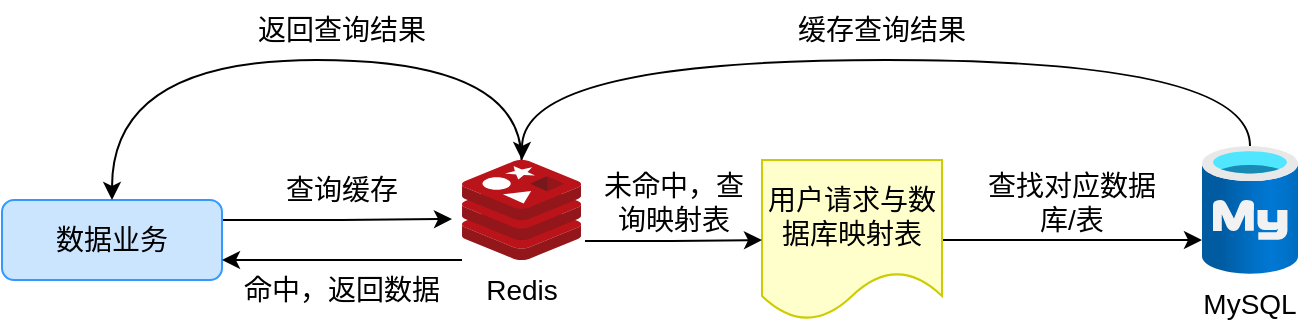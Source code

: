 <mxfile version="21.6.5" type="github">
  <diagram name="第 1 页" id="GnkSj-LzNojJqpakPW1N">
    <mxGraphModel dx="954" dy="653" grid="1" gridSize="10" guides="1" tooltips="1" connect="1" arrows="1" fold="1" page="1" pageScale="1" pageWidth="827" pageHeight="1169" math="0" shadow="0">
      <root>
        <mxCell id="0" />
        <mxCell id="1" parent="0" />
        <mxCell id="vedu_7hJKqRFqlAsW6-D-7" style="edgeStyle=orthogonalEdgeStyle;rounded=0;orthogonalLoop=1;jettySize=auto;html=1;exitX=1;exitY=0.25;exitDx=0;exitDy=0;entryX=-0.084;entryY=0.59;entryDx=0;entryDy=0;entryPerimeter=0;" edge="1" parent="1" source="vedu_7hJKqRFqlAsW6-D-1" target="vedu_7hJKqRFqlAsW6-D-2">
          <mxGeometry relative="1" as="geometry" />
        </mxCell>
        <mxCell id="vedu_7hJKqRFqlAsW6-D-1" value="&lt;font style=&quot;font-size: 14px;&quot;&gt;数据业务&lt;/font&gt;" style="rounded=1;whiteSpace=wrap;html=1;fillColor=#CCE5FF;strokeColor=#3399FF;" vertex="1" parent="1">
          <mxGeometry x="60" y="320" width="110" height="40" as="geometry" />
        </mxCell>
        <mxCell id="vedu_7hJKqRFqlAsW6-D-4" value="" style="group" vertex="1" connectable="0" parent="1">
          <mxGeometry x="290" y="300" width="60" height="80" as="geometry" />
        </mxCell>
        <mxCell id="vedu_7hJKqRFqlAsW6-D-2" value="" style="image;sketch=0;aspect=fixed;html=1;points=[];align=center;fontSize=12;image=img/lib/mscae/Cache_Redis_Product.svg;" vertex="1" parent="vedu_7hJKqRFqlAsW6-D-4">
          <mxGeometry width="59.52" height="50" as="geometry" />
        </mxCell>
        <mxCell id="vedu_7hJKqRFqlAsW6-D-3" value="&lt;font style=&quot;font-size: 14px;&quot;&gt;Redis&lt;/font&gt;" style="text;html=1;strokeColor=none;fillColor=none;align=center;verticalAlign=middle;whiteSpace=wrap;rounded=0;" vertex="1" parent="vedu_7hJKqRFqlAsW6-D-4">
          <mxGeometry y="50" width="60" height="30" as="geometry" />
        </mxCell>
        <mxCell id="vedu_7hJKqRFqlAsW6-D-6" value="&lt;font style=&quot;font-size: 14px;&quot;&gt;查询缓存&lt;/font&gt;" style="text;html=1;strokeColor=none;fillColor=none;align=center;verticalAlign=middle;whiteSpace=wrap;rounded=0;" vertex="1" parent="1">
          <mxGeometry x="200" y="300" width="60" height="30" as="geometry" />
        </mxCell>
        <mxCell id="vedu_7hJKqRFqlAsW6-D-8" value="&lt;font style=&quot;font-size: 14px;&quot;&gt;命中，返回数据&lt;/font&gt;" style="text;html=1;strokeColor=none;fillColor=none;align=center;verticalAlign=middle;whiteSpace=wrap;rounded=0;" vertex="1" parent="1">
          <mxGeometry x="180" y="350" width="100" height="30" as="geometry" />
        </mxCell>
        <mxCell id="vedu_7hJKqRFqlAsW6-D-11" style="edgeStyle=orthogonalEdgeStyle;rounded=0;orthogonalLoop=1;jettySize=auto;html=1;exitX=0;exitY=0;exitDx=0;exitDy=0;entryX=1;entryY=0.75;entryDx=0;entryDy=0;" edge="1" parent="1" source="vedu_7hJKqRFqlAsW6-D-3" target="vedu_7hJKqRFqlAsW6-D-1">
          <mxGeometry relative="1" as="geometry">
            <Array as="points">
              <mxPoint x="270" y="350" />
              <mxPoint x="270" y="350" />
            </Array>
          </mxGeometry>
        </mxCell>
        <mxCell id="vedu_7hJKqRFqlAsW6-D-26" style="edgeStyle=orthogonalEdgeStyle;rounded=0;orthogonalLoop=1;jettySize=auto;html=1;exitX=1;exitY=0.5;exitDx=0;exitDy=0;" edge="1" parent="1" source="vedu_7hJKqRFqlAsW6-D-13">
          <mxGeometry relative="1" as="geometry">
            <mxPoint x="660" y="340" as="targetPoint" />
          </mxGeometry>
        </mxCell>
        <mxCell id="vedu_7hJKqRFqlAsW6-D-13" value="&lt;font style=&quot;font-size: 14px;&quot;&gt;用户请求与数据库映射表&lt;/font&gt;" style="shape=document;whiteSpace=wrap;html=1;boundedLbl=1;fillColor=#FFFFCC;strokeColor=#CCCC00;" vertex="1" parent="1">
          <mxGeometry x="440" y="300" width="90" height="80" as="geometry" />
        </mxCell>
        <mxCell id="vedu_7hJKqRFqlAsW6-D-16" style="edgeStyle=orthogonalEdgeStyle;rounded=0;orthogonalLoop=1;jettySize=auto;html=1;exitX=1.033;exitY=0.81;exitDx=0;exitDy=0;exitPerimeter=0;" edge="1" parent="1" source="vedu_7hJKqRFqlAsW6-D-2" target="vedu_7hJKqRFqlAsW6-D-13">
          <mxGeometry relative="1" as="geometry" />
        </mxCell>
        <mxCell id="vedu_7hJKqRFqlAsW6-D-17" value="&lt;font style=&quot;font-size: 14px;&quot;&gt;未命中，查询映射表&lt;/font&gt;" style="text;html=1;strokeColor=none;fillColor=none;align=center;verticalAlign=middle;whiteSpace=wrap;rounded=0;" vertex="1" parent="1">
          <mxGeometry x="356" y="306" width="80" height="30" as="geometry" />
        </mxCell>
        <mxCell id="vedu_7hJKqRFqlAsW6-D-20" value="" style="group" vertex="1" connectable="0" parent="1">
          <mxGeometry x="654" y="293" width="60" height="94" as="geometry" />
        </mxCell>
        <mxCell id="vedu_7hJKqRFqlAsW6-D-18" value="" style="image;aspect=fixed;html=1;points=[];align=center;fontSize=12;image=img/lib/azure2/databases/Azure_Database_MySQL_Server.svg;" vertex="1" parent="vedu_7hJKqRFqlAsW6-D-20">
          <mxGeometry x="6" width="48" height="64" as="geometry" />
        </mxCell>
        <mxCell id="vedu_7hJKqRFqlAsW6-D-19" value="&lt;font style=&quot;font-size: 14px;&quot;&gt;MySQL&lt;/font&gt;" style="text;html=1;strokeColor=none;fillColor=none;align=center;verticalAlign=middle;whiteSpace=wrap;rounded=0;" vertex="1" parent="vedu_7hJKqRFqlAsW6-D-20">
          <mxGeometry y="64" width="60" height="30" as="geometry" />
        </mxCell>
        <mxCell id="vedu_7hJKqRFqlAsW6-D-27" value="&lt;font style=&quot;font-size: 14px;&quot;&gt;查找对应数据库/表&lt;/font&gt;" style="text;html=1;strokeColor=none;fillColor=none;align=center;verticalAlign=middle;whiteSpace=wrap;rounded=0;" vertex="1" parent="1">
          <mxGeometry x="550" y="306" width="90" height="30" as="geometry" />
        </mxCell>
        <mxCell id="vedu_7hJKqRFqlAsW6-D-29" value="&lt;font style=&quot;font-size: 14px;&quot;&gt;缓存查询结果&lt;/font&gt;" style="text;html=1;strokeColor=none;fillColor=none;align=center;verticalAlign=middle;whiteSpace=wrap;rounded=0;" vertex="1" parent="1">
          <mxGeometry x="450" y="220" width="100" height="30" as="geometry" />
        </mxCell>
        <mxCell id="vedu_7hJKqRFqlAsW6-D-31" value="&lt;font style=&quot;font-size: 14px;&quot;&gt;返回查询结果&lt;/font&gt;" style="text;html=1;strokeColor=none;fillColor=none;align=center;verticalAlign=middle;whiteSpace=wrap;rounded=0;" vertex="1" parent="1">
          <mxGeometry x="180" y="220" width="100" height="30" as="geometry" />
        </mxCell>
        <mxCell id="vedu_7hJKqRFqlAsW6-D-32" style="edgeStyle=orthogonalEdgeStyle;rounded=0;orthogonalLoop=1;jettySize=auto;html=1;entryX=0.5;entryY=0;entryDx=0;entryDy=0;curved=1;" edge="1" parent="1" source="vedu_7hJKqRFqlAsW6-D-2" target="vedu_7hJKqRFqlAsW6-D-1">
          <mxGeometry relative="1" as="geometry">
            <Array as="points">
              <mxPoint x="320" y="250" />
              <mxPoint x="115" y="250" />
            </Array>
          </mxGeometry>
        </mxCell>
        <mxCell id="vedu_7hJKqRFqlAsW6-D-34" style="edgeStyle=orthogonalEdgeStyle;rounded=0;orthogonalLoop=1;jettySize=auto;html=1;curved=1;" edge="1" parent="1" source="vedu_7hJKqRFqlAsW6-D-18">
          <mxGeometry relative="1" as="geometry">
            <mxPoint x="320" y="300" as="targetPoint" />
            <Array as="points">
              <mxPoint x="684" y="250" />
              <mxPoint x="320" y="250" />
            </Array>
          </mxGeometry>
        </mxCell>
      </root>
    </mxGraphModel>
  </diagram>
</mxfile>
